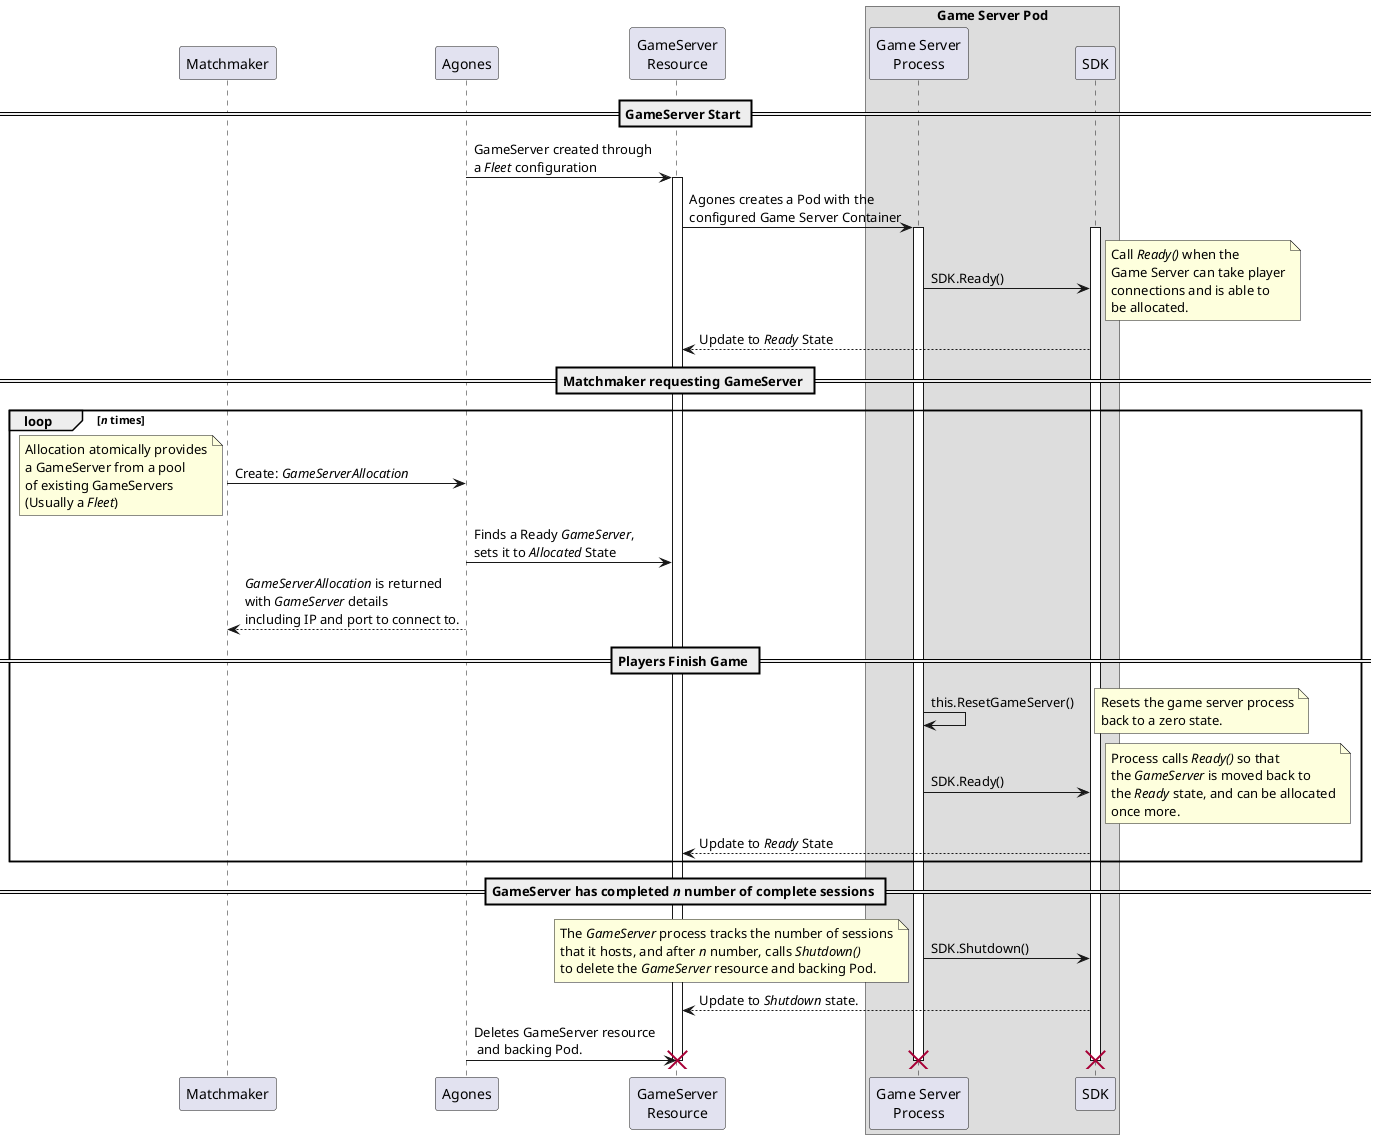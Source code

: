@startuml
participant Matchmaker
participant Agones
participant "Game Server\nProcess" as Binary
participant SDK
participant "GameServer\nResource" as GameServer
box "Game Server Pod"
  participant Binary
  participant SDK
end box

== GameServer Start ==

Agones -> GameServer: GameServer created through\na <i>Fleet</i> configuration
activate GameServer
GameServer -> Binary: Agones creates a Pod with the\nconfigured Game Server Container
activate Binary
activate SDK
Binary -> SDK: SDK.Ready()
note right
  Call <i>Ready()</i> when the
  Game Server can take player
  connections and is able to
  be allocated.
end note
GameServer <-- SDK: Update to <i>Ready</i> State

== Matchmaker requesting GameServer ==
loop <i>n</i> times
Matchmaker -> Agones: Create: <i>GameServerAllocation</i>
note left
  Allocation atomically provides
  a GameServer from a pool
  of existing GameServers
  (Usually a <i>Fleet</i>)
end note
"Agones" -> GameServer: Finds a Ready <i>GameServer</i>,\nsets it to <i>Allocated</i> State
Matchmaker <-- Agones : <i>GameServerAllocation</i> is returned\nwith <i>GameServer</i> details\nincluding IP and port to connect to.

== Players Finish Game ==

Binary -> Binary: this.ResetGameServer()
note right
Resets the game server process
back to a zero state.
end note

Binary -> SDK: SDK.Ready()
note right
  Process calls <i>Ready()</i> so that
  the <i>GameServer</i> is moved back to
  the <i>Ready</i> state, and can be allocated
  once more.
end note
GameServer <-- SDK: Update to <i>Ready</i> State

end loop

== GameServer has completed <i>n</i> number of complete sessions ==

Binary -> SDK: SDK.Shutdown()
note left
The <i>GameServer</i> process tracks the number of sessions
that it hosts, and after <i>n</i> number, calls <i>Shutdown()</i>
to delete the <i>GameServer</i> resource and backing Pod.
end note
SDK --> GameServer: Update to <i>Shutdown</i> state.
Agones -> GameServer: Deletes GameServer resource\n and backing Pod.
destroy Binary
destroy SDK
destroy GameServer
@enduml
